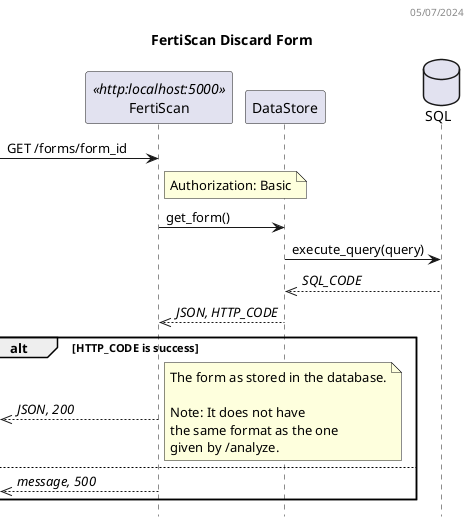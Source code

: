 @startuml FertiScan Sequence Diagram
header 05/07/2024

title FertiScan Discard Form
hide empty members
hide footbox

participant FertiScan as BE <<http:localhost:5000>>
participant DataStore as DS
database SQL as DB

-> BE: GET /forms/form_id
note right BE
  Authorization: Basic
end note
BE -> DS: get_form() 
DS -> DB: execute_query(query)
DS <<-- DB: //SQL_CODE//
BE <<-- DS: //JSON, HTTP_CODE//
alt HTTP_CODE is success
  <<-- BE: //JSON, 200//
  note right
    The form as stored in the database.

    Note: It does not have
    the same format as the one
    given by /analyze.
  end note
else
  <<-- BE: //message, 500//
end

@enduml
